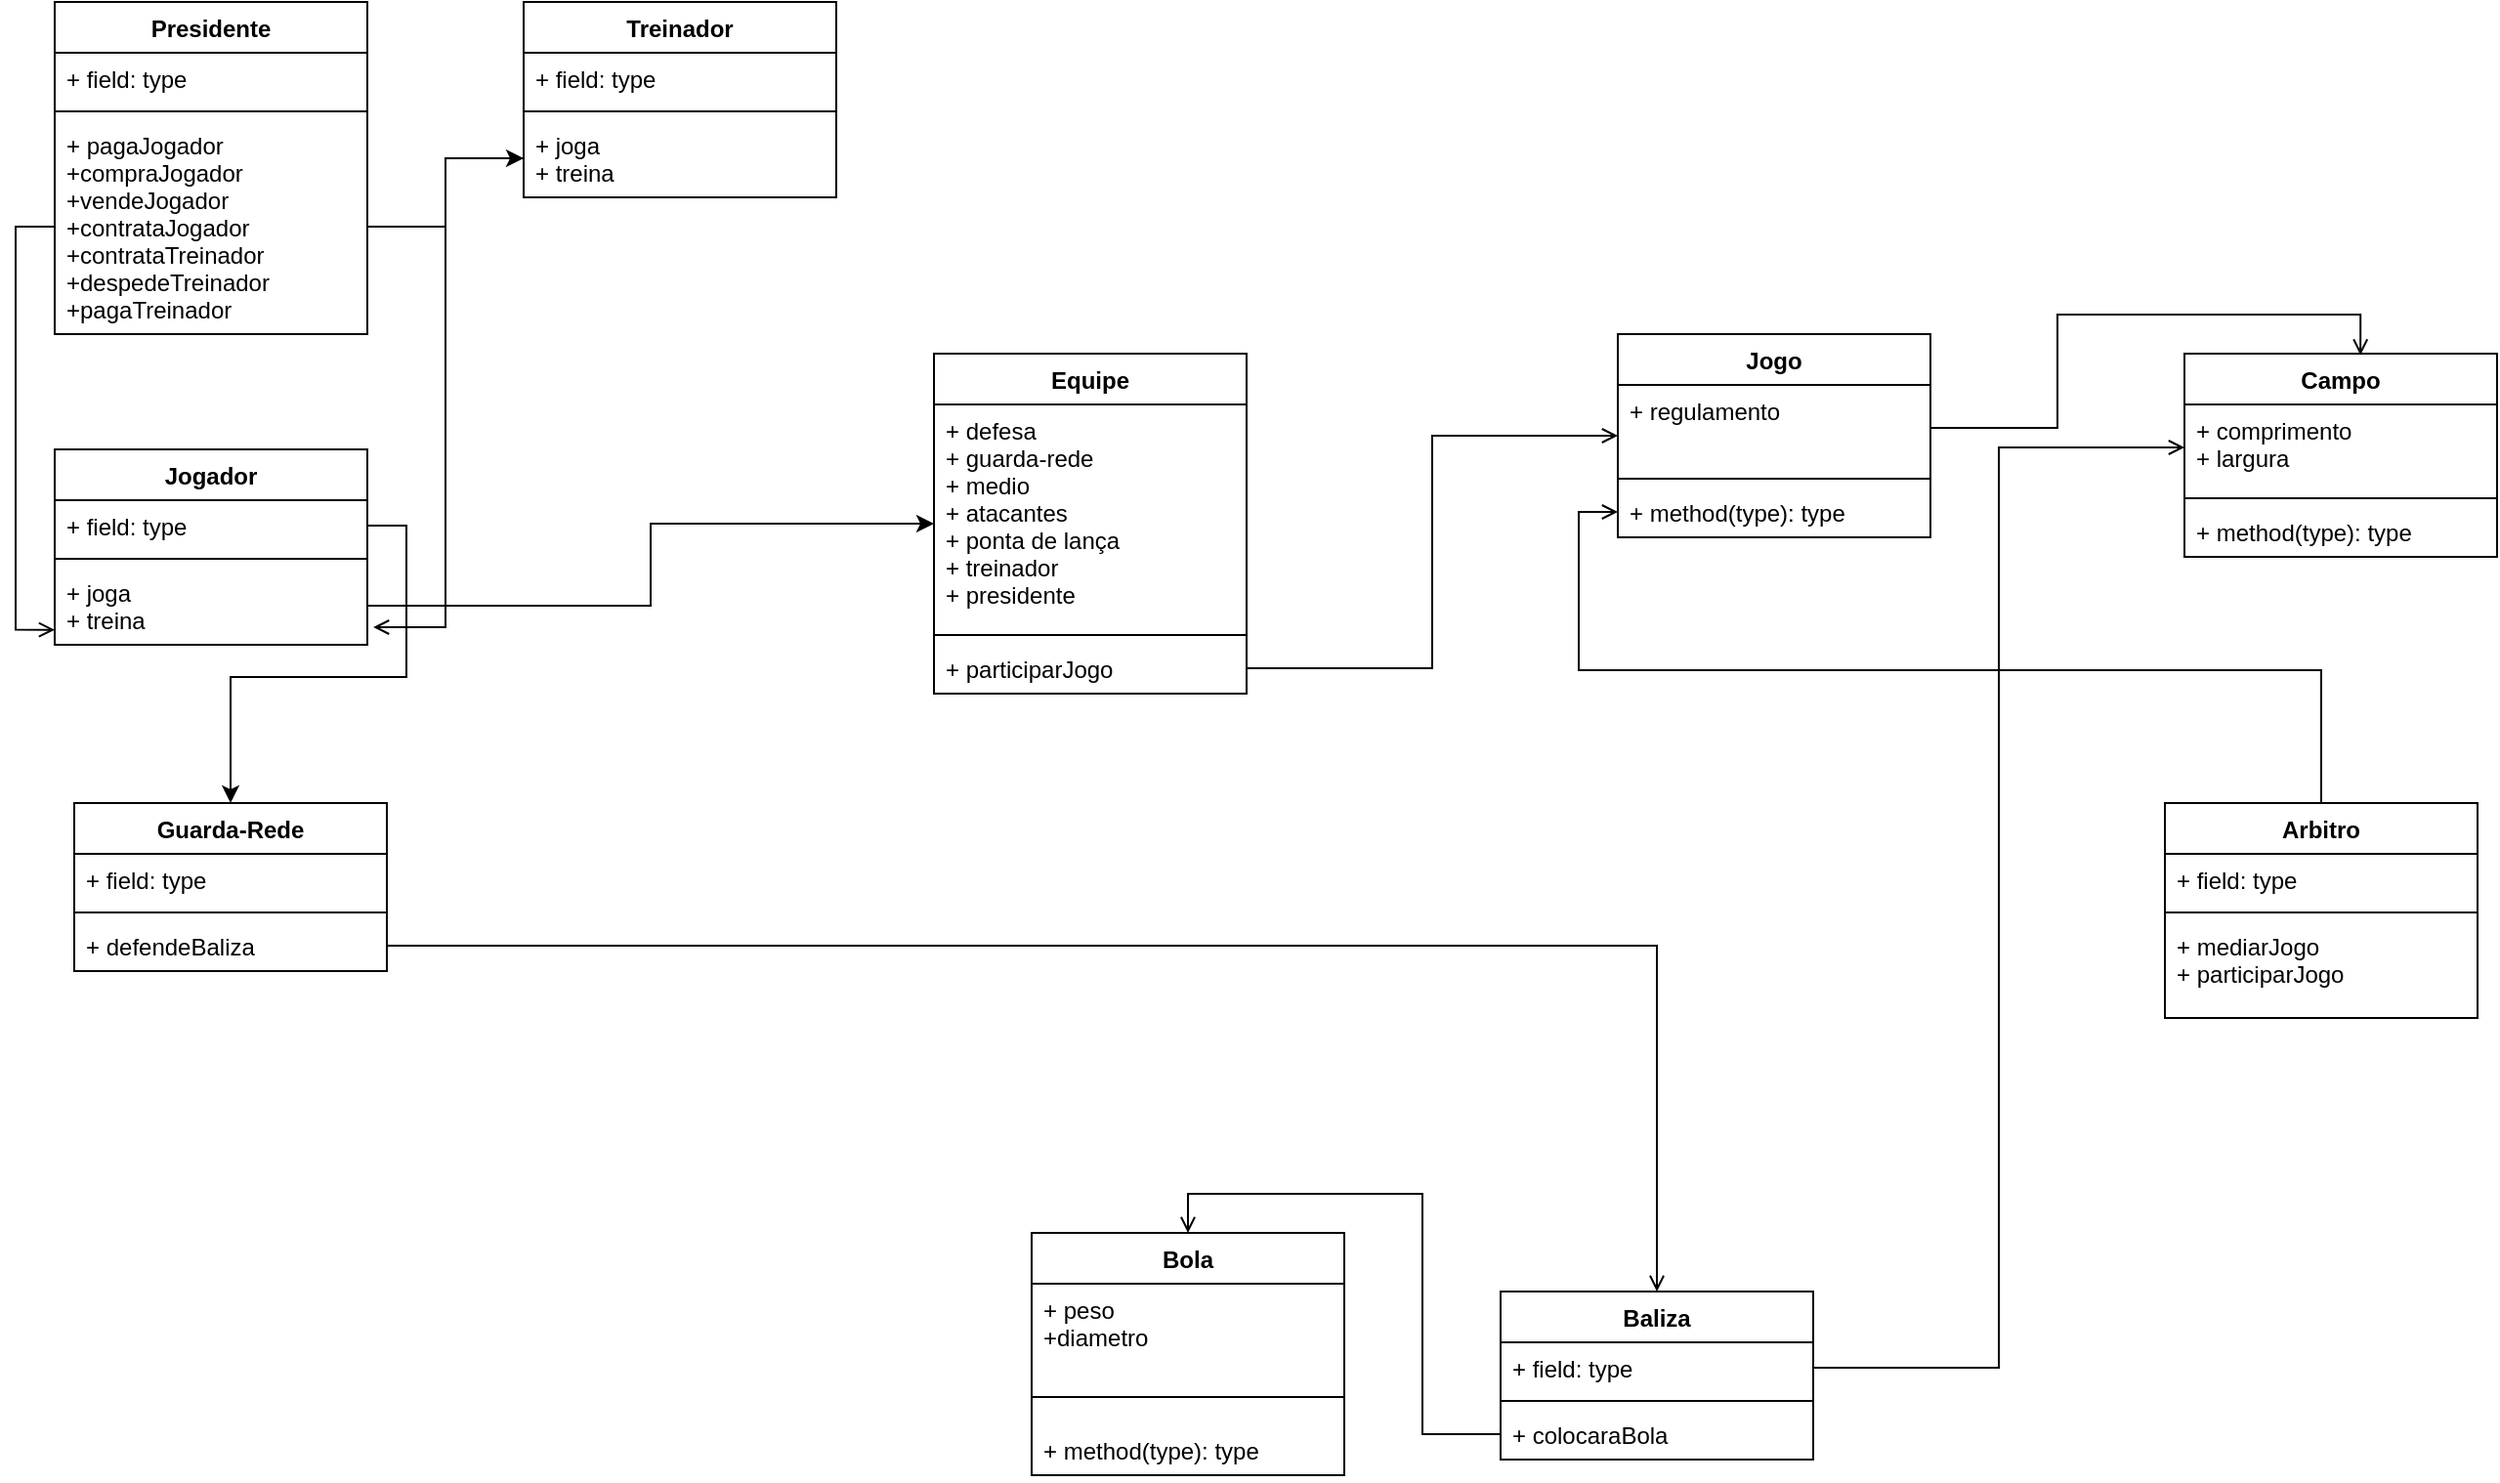 <mxfile version="17.2.4" type="device"><diagram id="85lJp8kPuLzpMmOIziPM" name="Page-1"><mxGraphModel dx="1447" dy="803" grid="1" gridSize="10" guides="1" tooltips="1" connect="1" arrows="1" fold="1" page="1" pageScale="1" pageWidth="827" pageHeight="1169" math="0" shadow="0"><root><mxCell id="0"/><mxCell id="1" parent="0"/><mxCell id="jltcnV9fFGsQTlH8bqNs-13" value="Presidente&#10;" style="swimlane;fontStyle=1;align=center;verticalAlign=top;childLayout=stackLayout;horizontal=1;startSize=26;horizontalStack=0;resizeParent=1;resizeParentMax=0;resizeLast=0;collapsible=1;marginBottom=0;" vertex="1" parent="1"><mxGeometry x="40" y="40" width="160" height="170" as="geometry"/></mxCell><mxCell id="jltcnV9fFGsQTlH8bqNs-14" value="+ field: type" style="text;strokeColor=none;fillColor=none;align=left;verticalAlign=top;spacingLeft=4;spacingRight=4;overflow=hidden;rotatable=0;points=[[0,0.5],[1,0.5]];portConstraint=eastwest;" vertex="1" parent="jltcnV9fFGsQTlH8bqNs-13"><mxGeometry y="26" width="160" height="26" as="geometry"/></mxCell><mxCell id="jltcnV9fFGsQTlH8bqNs-15" value="" style="line;strokeWidth=1;fillColor=none;align=left;verticalAlign=middle;spacingTop=-1;spacingLeft=3;spacingRight=3;rotatable=0;labelPosition=right;points=[];portConstraint=eastwest;" vertex="1" parent="jltcnV9fFGsQTlH8bqNs-13"><mxGeometry y="52" width="160" height="8" as="geometry"/></mxCell><mxCell id="jltcnV9fFGsQTlH8bqNs-16" value="+ pagaJogador&#10;+compraJogador&#10;+vendeJogador&#10;+contrataJogador&#10;+contrataTreinador&#10;+despedeTreinador&#10;+pagaTreinador" style="text;strokeColor=none;fillColor=none;align=left;verticalAlign=top;spacingLeft=4;spacingRight=4;overflow=hidden;rotatable=0;points=[[0,0.5],[1,0.5]];portConstraint=eastwest;" vertex="1" parent="jltcnV9fFGsQTlH8bqNs-13"><mxGeometry y="60" width="160" height="110" as="geometry"/></mxCell><mxCell id="jltcnV9fFGsQTlH8bqNs-17" value="Treinador&#10;" style="swimlane;fontStyle=1;align=center;verticalAlign=top;childLayout=stackLayout;horizontal=1;startSize=26;horizontalStack=0;resizeParent=1;resizeParentMax=0;resizeLast=0;collapsible=1;marginBottom=0;" vertex="1" parent="1"><mxGeometry x="280" y="40" width="160" height="100" as="geometry"/></mxCell><mxCell id="jltcnV9fFGsQTlH8bqNs-18" value="+ field: type" style="text;strokeColor=none;fillColor=none;align=left;verticalAlign=top;spacingLeft=4;spacingRight=4;overflow=hidden;rotatable=0;points=[[0,0.5],[1,0.5]];portConstraint=eastwest;" vertex="1" parent="jltcnV9fFGsQTlH8bqNs-17"><mxGeometry y="26" width="160" height="26" as="geometry"/></mxCell><mxCell id="jltcnV9fFGsQTlH8bqNs-19" value="" style="line;strokeWidth=1;fillColor=none;align=left;verticalAlign=middle;spacingTop=-1;spacingLeft=3;spacingRight=3;rotatable=0;labelPosition=right;points=[];portConstraint=eastwest;" vertex="1" parent="jltcnV9fFGsQTlH8bqNs-17"><mxGeometry y="52" width="160" height="8" as="geometry"/></mxCell><mxCell id="jltcnV9fFGsQTlH8bqNs-20" value="+ joga&#10;+ treina" style="text;strokeColor=none;fillColor=none;align=left;verticalAlign=top;spacingLeft=4;spacingRight=4;overflow=hidden;rotatable=0;points=[[0,0.5],[1,0.5]];portConstraint=eastwest;" vertex="1" parent="jltcnV9fFGsQTlH8bqNs-17"><mxGeometry y="60" width="160" height="40" as="geometry"/></mxCell><mxCell id="jltcnV9fFGsQTlH8bqNs-21" value="Jogador" style="swimlane;fontStyle=1;align=center;verticalAlign=top;childLayout=stackLayout;horizontal=1;startSize=26;horizontalStack=0;resizeParent=1;resizeParentMax=0;resizeLast=0;collapsible=1;marginBottom=0;" vertex="1" parent="1"><mxGeometry x="40" y="269" width="160" height="100" as="geometry"/></mxCell><mxCell id="jltcnV9fFGsQTlH8bqNs-22" value="+ field: type" style="text;strokeColor=none;fillColor=none;align=left;verticalAlign=top;spacingLeft=4;spacingRight=4;overflow=hidden;rotatable=0;points=[[0,0.5],[1,0.5]];portConstraint=eastwest;" vertex="1" parent="jltcnV9fFGsQTlH8bqNs-21"><mxGeometry y="26" width="160" height="26" as="geometry"/></mxCell><mxCell id="jltcnV9fFGsQTlH8bqNs-23" value="" style="line;strokeWidth=1;fillColor=none;align=left;verticalAlign=middle;spacingTop=-1;spacingLeft=3;spacingRight=3;rotatable=0;labelPosition=right;points=[];portConstraint=eastwest;" vertex="1" parent="jltcnV9fFGsQTlH8bqNs-21"><mxGeometry y="52" width="160" height="8" as="geometry"/></mxCell><mxCell id="jltcnV9fFGsQTlH8bqNs-24" value="+ joga&#10;+ treina" style="text;strokeColor=none;fillColor=none;align=left;verticalAlign=top;spacingLeft=4;spacingRight=4;overflow=hidden;rotatable=0;points=[[0,0.5],[1,0.5]];portConstraint=eastwest;" vertex="1" parent="jltcnV9fFGsQTlH8bqNs-21"><mxGeometry y="60" width="160" height="40" as="geometry"/></mxCell><mxCell id="jltcnV9fFGsQTlH8bqNs-25" value="Guarda-Rede" style="swimlane;fontStyle=1;align=center;verticalAlign=top;childLayout=stackLayout;horizontal=1;startSize=26;horizontalStack=0;resizeParent=1;resizeParentMax=0;resizeLast=0;collapsible=1;marginBottom=0;" vertex="1" parent="1"><mxGeometry x="50" y="450" width="160" height="86" as="geometry"/></mxCell><mxCell id="jltcnV9fFGsQTlH8bqNs-26" value="+ field: type" style="text;strokeColor=none;fillColor=none;align=left;verticalAlign=top;spacingLeft=4;spacingRight=4;overflow=hidden;rotatable=0;points=[[0,0.5],[1,0.5]];portConstraint=eastwest;" vertex="1" parent="jltcnV9fFGsQTlH8bqNs-25"><mxGeometry y="26" width="160" height="26" as="geometry"/></mxCell><mxCell id="jltcnV9fFGsQTlH8bqNs-27" value="" style="line;strokeWidth=1;fillColor=none;align=left;verticalAlign=middle;spacingTop=-1;spacingLeft=3;spacingRight=3;rotatable=0;labelPosition=right;points=[];portConstraint=eastwest;" vertex="1" parent="jltcnV9fFGsQTlH8bqNs-25"><mxGeometry y="52" width="160" height="8" as="geometry"/></mxCell><mxCell id="jltcnV9fFGsQTlH8bqNs-28" value="+ defendeBaliza" style="text;strokeColor=none;fillColor=none;align=left;verticalAlign=top;spacingLeft=4;spacingRight=4;overflow=hidden;rotatable=0;points=[[0,0.5],[1,0.5]];portConstraint=eastwest;" vertex="1" parent="jltcnV9fFGsQTlH8bqNs-25"><mxGeometry y="60" width="160" height="26" as="geometry"/></mxCell><mxCell id="jltcnV9fFGsQTlH8bqNs-29" value="Bola" style="swimlane;fontStyle=1;align=center;verticalAlign=top;childLayout=stackLayout;horizontal=1;startSize=26;horizontalStack=0;resizeParent=1;resizeParentMax=0;resizeLast=0;collapsible=1;marginBottom=0;" vertex="1" parent="1"><mxGeometry x="540" y="670" width="160" height="124" as="geometry"/></mxCell><mxCell id="jltcnV9fFGsQTlH8bqNs-30" value="+ peso&#10;+diametro" style="text;strokeColor=none;fillColor=none;align=left;verticalAlign=top;spacingLeft=4;spacingRight=4;overflow=hidden;rotatable=0;points=[[0,0.5],[1,0.5]];portConstraint=eastwest;" vertex="1" parent="jltcnV9fFGsQTlH8bqNs-29"><mxGeometry y="26" width="160" height="44" as="geometry"/></mxCell><mxCell id="jltcnV9fFGsQTlH8bqNs-31" value="" style="line;strokeWidth=1;fillColor=none;align=left;verticalAlign=middle;spacingTop=-1;spacingLeft=3;spacingRight=3;rotatable=0;labelPosition=right;points=[];portConstraint=eastwest;" vertex="1" parent="jltcnV9fFGsQTlH8bqNs-29"><mxGeometry y="70" width="160" height="28" as="geometry"/></mxCell><mxCell id="jltcnV9fFGsQTlH8bqNs-32" value="+ method(type): type" style="text;strokeColor=none;fillColor=none;align=left;verticalAlign=top;spacingLeft=4;spacingRight=4;overflow=hidden;rotatable=0;points=[[0,0.5],[1,0.5]];portConstraint=eastwest;" vertex="1" parent="jltcnV9fFGsQTlH8bqNs-29"><mxGeometry y="98" width="160" height="26" as="geometry"/></mxCell><mxCell id="jltcnV9fFGsQTlH8bqNs-70" style="edgeStyle=orthogonalEdgeStyle;rounded=0;orthogonalLoop=1;jettySize=auto;html=1;exitX=0.5;exitY=0;exitDx=0;exitDy=0;entryX=0;entryY=0.5;entryDx=0;entryDy=0;endArrow=open;endFill=0;" edge="1" parent="1" source="jltcnV9fFGsQTlH8bqNs-33" target="jltcnV9fFGsQTlH8bqNs-56"><mxGeometry relative="1" as="geometry"/></mxCell><mxCell id="jltcnV9fFGsQTlH8bqNs-33" value="Arbitro" style="swimlane;fontStyle=1;align=center;verticalAlign=top;childLayout=stackLayout;horizontal=1;startSize=26;horizontalStack=0;resizeParent=1;resizeParentMax=0;resizeLast=0;collapsible=1;marginBottom=0;" vertex="1" parent="1"><mxGeometry x="1120" y="450" width="160" height="110" as="geometry"/></mxCell><mxCell id="jltcnV9fFGsQTlH8bqNs-34" value="+ field: type" style="text;strokeColor=none;fillColor=none;align=left;verticalAlign=top;spacingLeft=4;spacingRight=4;overflow=hidden;rotatable=0;points=[[0,0.5],[1,0.5]];portConstraint=eastwest;" vertex="1" parent="jltcnV9fFGsQTlH8bqNs-33"><mxGeometry y="26" width="160" height="26" as="geometry"/></mxCell><mxCell id="jltcnV9fFGsQTlH8bqNs-35" value="" style="line;strokeWidth=1;fillColor=none;align=left;verticalAlign=middle;spacingTop=-1;spacingLeft=3;spacingRight=3;rotatable=0;labelPosition=right;points=[];portConstraint=eastwest;" vertex="1" parent="jltcnV9fFGsQTlH8bqNs-33"><mxGeometry y="52" width="160" height="8" as="geometry"/></mxCell><mxCell id="jltcnV9fFGsQTlH8bqNs-36" value="+ mediarJogo&#10;+ participarJogo" style="text;strokeColor=none;fillColor=none;align=left;verticalAlign=top;spacingLeft=4;spacingRight=4;overflow=hidden;rotatable=0;points=[[0,0.5],[1,0.5]];portConstraint=eastwest;" vertex="1" parent="jltcnV9fFGsQTlH8bqNs-33"><mxGeometry y="60" width="160" height="50" as="geometry"/></mxCell><mxCell id="jltcnV9fFGsQTlH8bqNs-37" value="Campo" style="swimlane;fontStyle=1;align=center;verticalAlign=top;childLayout=stackLayout;horizontal=1;startSize=26;horizontalStack=0;resizeParent=1;resizeParentMax=0;resizeLast=0;collapsible=1;marginBottom=0;" vertex="1" parent="1"><mxGeometry x="1130" y="220" width="160" height="104" as="geometry"/></mxCell><mxCell id="jltcnV9fFGsQTlH8bqNs-38" value="+ comprimento&#10;+ largura" style="text;strokeColor=none;fillColor=none;align=left;verticalAlign=top;spacingLeft=4;spacingRight=4;overflow=hidden;rotatable=0;points=[[0,0.5],[1,0.5]];portConstraint=eastwest;" vertex="1" parent="jltcnV9fFGsQTlH8bqNs-37"><mxGeometry y="26" width="160" height="44" as="geometry"/></mxCell><mxCell id="jltcnV9fFGsQTlH8bqNs-39" value="" style="line;strokeWidth=1;fillColor=none;align=left;verticalAlign=middle;spacingTop=-1;spacingLeft=3;spacingRight=3;rotatable=0;labelPosition=right;points=[];portConstraint=eastwest;" vertex="1" parent="jltcnV9fFGsQTlH8bqNs-37"><mxGeometry y="70" width="160" height="8" as="geometry"/></mxCell><mxCell id="jltcnV9fFGsQTlH8bqNs-40" value="+ method(type): type" style="text;strokeColor=none;fillColor=none;align=left;verticalAlign=top;spacingLeft=4;spacingRight=4;overflow=hidden;rotatable=0;points=[[0,0.5],[1,0.5]];portConstraint=eastwest;" vertex="1" parent="jltcnV9fFGsQTlH8bqNs-37"><mxGeometry y="78" width="160" height="26" as="geometry"/></mxCell><mxCell id="jltcnV9fFGsQTlH8bqNs-41" value="Baliza" style="swimlane;fontStyle=1;align=center;verticalAlign=top;childLayout=stackLayout;horizontal=1;startSize=26;horizontalStack=0;resizeParent=1;resizeParentMax=0;resizeLast=0;collapsible=1;marginBottom=0;" vertex="1" parent="1"><mxGeometry x="780" y="700" width="160" height="86" as="geometry"/></mxCell><mxCell id="jltcnV9fFGsQTlH8bqNs-42" value="+ field: type" style="text;strokeColor=none;fillColor=none;align=left;verticalAlign=top;spacingLeft=4;spacingRight=4;overflow=hidden;rotatable=0;points=[[0,0.5],[1,0.5]];portConstraint=eastwest;" vertex="1" parent="jltcnV9fFGsQTlH8bqNs-41"><mxGeometry y="26" width="160" height="26" as="geometry"/></mxCell><mxCell id="jltcnV9fFGsQTlH8bqNs-43" value="" style="line;strokeWidth=1;fillColor=none;align=left;verticalAlign=middle;spacingTop=-1;spacingLeft=3;spacingRight=3;rotatable=0;labelPosition=right;points=[];portConstraint=eastwest;" vertex="1" parent="jltcnV9fFGsQTlH8bqNs-41"><mxGeometry y="52" width="160" height="8" as="geometry"/></mxCell><mxCell id="jltcnV9fFGsQTlH8bqNs-44" value="+ colocaraBola" style="text;strokeColor=none;fillColor=none;align=left;verticalAlign=top;spacingLeft=4;spacingRight=4;overflow=hidden;rotatable=0;points=[[0,0.5],[1,0.5]];portConstraint=eastwest;" vertex="1" parent="jltcnV9fFGsQTlH8bqNs-41"><mxGeometry y="60" width="160" height="26" as="geometry"/></mxCell><mxCell id="jltcnV9fFGsQTlH8bqNs-47" style="edgeStyle=orthogonalEdgeStyle;rounded=0;orthogonalLoop=1;jettySize=auto;html=1;entryX=0;entryY=0.5;entryDx=0;entryDy=0;" edge="1" parent="1" source="jltcnV9fFGsQTlH8bqNs-16" target="jltcnV9fFGsQTlH8bqNs-20"><mxGeometry relative="1" as="geometry"/></mxCell><mxCell id="jltcnV9fFGsQTlH8bqNs-48" style="edgeStyle=orthogonalEdgeStyle;rounded=0;orthogonalLoop=1;jettySize=auto;html=1;exitX=0;exitY=0.5;exitDx=0;exitDy=0;entryX=0;entryY=0.808;entryDx=0;entryDy=0;entryPerimeter=0;endArrow=open;endFill=0;" edge="1" parent="1" source="jltcnV9fFGsQTlH8bqNs-16" target="jltcnV9fFGsQTlH8bqNs-24"><mxGeometry relative="1" as="geometry"/></mxCell><mxCell id="jltcnV9fFGsQTlH8bqNs-49" style="edgeStyle=orthogonalEdgeStyle;rounded=0;orthogonalLoop=1;jettySize=auto;html=1;exitX=1;exitY=0.5;exitDx=0;exitDy=0;entryX=0.5;entryY=0;entryDx=0;entryDy=0;" edge="1" parent="1" source="jltcnV9fFGsQTlH8bqNs-22" target="jltcnV9fFGsQTlH8bqNs-25"><mxGeometry relative="1" as="geometry"/></mxCell><mxCell id="jltcnV9fFGsQTlH8bqNs-50" style="edgeStyle=orthogonalEdgeStyle;rounded=0;orthogonalLoop=1;jettySize=auto;html=1;entryX=1.019;entryY=0.775;entryDx=0;entryDy=0;entryPerimeter=0;endArrow=open;endFill=0;" edge="1" parent="1" source="jltcnV9fFGsQTlH8bqNs-20" target="jltcnV9fFGsQTlH8bqNs-24"><mxGeometry relative="1" as="geometry"/></mxCell><mxCell id="jltcnV9fFGsQTlH8bqNs-52" style="edgeStyle=orthogonalEdgeStyle;rounded=0;orthogonalLoop=1;jettySize=auto;html=1;exitX=1;exitY=0.5;exitDx=0;exitDy=0;entryX=0.5;entryY=0;entryDx=0;entryDy=0;endArrow=open;endFill=0;" edge="1" parent="1" source="jltcnV9fFGsQTlH8bqNs-28" target="jltcnV9fFGsQTlH8bqNs-41"><mxGeometry relative="1" as="geometry"/></mxCell><mxCell id="jltcnV9fFGsQTlH8bqNs-53" value="Jogo" style="swimlane;fontStyle=1;align=center;verticalAlign=top;childLayout=stackLayout;horizontal=1;startSize=26;horizontalStack=0;resizeParent=1;resizeParentMax=0;resizeLast=0;collapsible=1;marginBottom=0;" vertex="1" parent="1"><mxGeometry x="840" y="210" width="160" height="104" as="geometry"/></mxCell><mxCell id="jltcnV9fFGsQTlH8bqNs-54" value="+ regulamento" style="text;strokeColor=none;fillColor=none;align=left;verticalAlign=top;spacingLeft=4;spacingRight=4;overflow=hidden;rotatable=0;points=[[0,0.5],[1,0.5]];portConstraint=eastwest;" vertex="1" parent="jltcnV9fFGsQTlH8bqNs-53"><mxGeometry y="26" width="160" height="44" as="geometry"/></mxCell><mxCell id="jltcnV9fFGsQTlH8bqNs-55" value="" style="line;strokeWidth=1;fillColor=none;align=left;verticalAlign=middle;spacingTop=-1;spacingLeft=3;spacingRight=3;rotatable=0;labelPosition=right;points=[];portConstraint=eastwest;" vertex="1" parent="jltcnV9fFGsQTlH8bqNs-53"><mxGeometry y="70" width="160" height="8" as="geometry"/></mxCell><mxCell id="jltcnV9fFGsQTlH8bqNs-56" value="+ method(type): type" style="text;strokeColor=none;fillColor=none;align=left;verticalAlign=top;spacingLeft=4;spacingRight=4;overflow=hidden;rotatable=0;points=[[0,0.5],[1,0.5]];portConstraint=eastwest;" vertex="1" parent="jltcnV9fFGsQTlH8bqNs-53"><mxGeometry y="78" width="160" height="26" as="geometry"/></mxCell><mxCell id="jltcnV9fFGsQTlH8bqNs-57" value="Equipe" style="swimlane;fontStyle=1;align=center;verticalAlign=top;childLayout=stackLayout;horizontal=1;startSize=26;horizontalStack=0;resizeParent=1;resizeParentMax=0;resizeLast=0;collapsible=1;marginBottom=0;" vertex="1" parent="1"><mxGeometry x="490" y="220" width="160" height="174" as="geometry"/></mxCell><mxCell id="jltcnV9fFGsQTlH8bqNs-58" value="+ defesa&#10;+ guarda-rede&#10;+ medio&#10;+ atacantes&#10;+ ponta de lança&#10;+ treinador&#10;+ presidente" style="text;strokeColor=none;fillColor=none;align=left;verticalAlign=top;spacingLeft=4;spacingRight=4;overflow=hidden;rotatable=0;points=[[0,0.5],[1,0.5]];portConstraint=eastwest;" vertex="1" parent="jltcnV9fFGsQTlH8bqNs-57"><mxGeometry y="26" width="160" height="114" as="geometry"/></mxCell><mxCell id="jltcnV9fFGsQTlH8bqNs-59" value="" style="line;strokeWidth=1;fillColor=none;align=left;verticalAlign=middle;spacingTop=-1;spacingLeft=3;spacingRight=3;rotatable=0;labelPosition=right;points=[];portConstraint=eastwest;" vertex="1" parent="jltcnV9fFGsQTlH8bqNs-57"><mxGeometry y="140" width="160" height="8" as="geometry"/></mxCell><mxCell id="jltcnV9fFGsQTlH8bqNs-60" value="+ participarJogo" style="text;strokeColor=none;fillColor=none;align=left;verticalAlign=top;spacingLeft=4;spacingRight=4;overflow=hidden;rotatable=0;points=[[0,0.5],[1,0.5]];portConstraint=eastwest;" vertex="1" parent="jltcnV9fFGsQTlH8bqNs-57"><mxGeometry y="148" width="160" height="26" as="geometry"/></mxCell><mxCell id="jltcnV9fFGsQTlH8bqNs-67" style="edgeStyle=orthogonalEdgeStyle;rounded=0;orthogonalLoop=1;jettySize=auto;html=1;exitX=1;exitY=0.5;exitDx=0;exitDy=0;entryX=0;entryY=0.5;entryDx=0;entryDy=0;endArrow=classic;endFill=1;" edge="1" parent="1" source="jltcnV9fFGsQTlH8bqNs-24" target="jltcnV9fFGsQTlH8bqNs-57"><mxGeometry relative="1" as="geometry"/></mxCell><mxCell id="jltcnV9fFGsQTlH8bqNs-68" style="edgeStyle=orthogonalEdgeStyle;rounded=0;orthogonalLoop=1;jettySize=auto;html=1;exitX=1;exitY=0.5;exitDx=0;exitDy=0;entryX=0;entryY=0.5;entryDx=0;entryDy=0;endArrow=open;endFill=0;" edge="1" parent="1" source="jltcnV9fFGsQTlH8bqNs-60" target="jltcnV9fFGsQTlH8bqNs-53"><mxGeometry relative="1" as="geometry"/></mxCell><mxCell id="jltcnV9fFGsQTlH8bqNs-69" style="edgeStyle=orthogonalEdgeStyle;rounded=0;orthogonalLoop=1;jettySize=auto;html=1;exitX=1;exitY=0.5;exitDx=0;exitDy=0;entryX=0.563;entryY=0.007;entryDx=0;entryDy=0;entryPerimeter=0;endArrow=open;endFill=0;" edge="1" parent="1" source="jltcnV9fFGsQTlH8bqNs-54" target="jltcnV9fFGsQTlH8bqNs-37"><mxGeometry relative="1" as="geometry"/></mxCell><mxCell id="jltcnV9fFGsQTlH8bqNs-71" style="edgeStyle=orthogonalEdgeStyle;rounded=0;orthogonalLoop=1;jettySize=auto;html=1;exitX=1;exitY=0.5;exitDx=0;exitDy=0;endArrow=open;endFill=0;entryX=0;entryY=0.5;entryDx=0;entryDy=0;" edge="1" parent="1" source="jltcnV9fFGsQTlH8bqNs-42" target="jltcnV9fFGsQTlH8bqNs-38"><mxGeometry relative="1" as="geometry"><mxPoint x="990" y="470" as="targetPoint"/></mxGeometry></mxCell><mxCell id="jltcnV9fFGsQTlH8bqNs-72" style="edgeStyle=orthogonalEdgeStyle;rounded=0;orthogonalLoop=1;jettySize=auto;html=1;exitX=0;exitY=0.5;exitDx=0;exitDy=0;entryX=0.5;entryY=0;entryDx=0;entryDy=0;endArrow=open;endFill=0;" edge="1" parent="1" source="jltcnV9fFGsQTlH8bqNs-44" target="jltcnV9fFGsQTlH8bqNs-29"><mxGeometry relative="1" as="geometry"/></mxCell></root></mxGraphModel></diagram></mxfile>